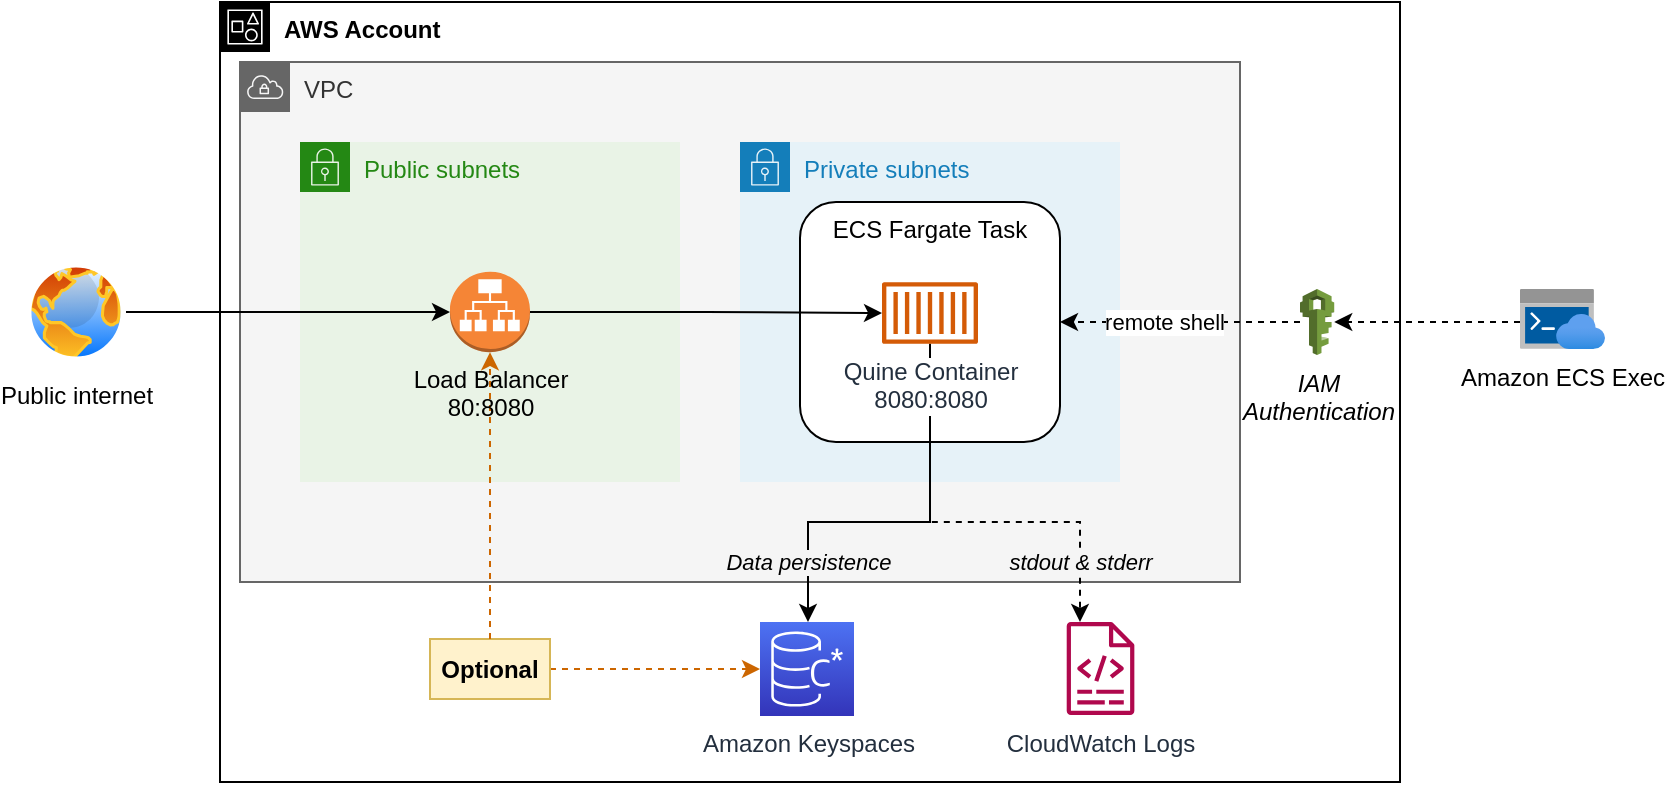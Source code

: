<mxfile version="21.1.2" type="device">
  <diagram name="Page-1" id="Wnn-GPTbWcC1DmBYem_U">
    <mxGraphModel dx="1854" dy="613" grid="1" gridSize="10" guides="1" tooltips="1" connect="1" arrows="1" fold="1" page="1" pageScale="1" pageWidth="850" pageHeight="1100" math="0" shadow="0">
      <root>
        <mxCell id="0" />
        <mxCell id="M03fJbB24BSDBl7dyyik-36" value="Background" style="" parent="0" />
        <mxCell id="M03fJbB24BSDBl7dyyik-21" value="AWS Account" style="points=[[0,0],[0.25,0],[0.5,0],[0.75,0],[1,0],[1,0.25],[1,0.5],[1,0.75],[1,1],[0.75,1],[0.5,1],[0.25,1],[0,1],[0,0.75],[0,0.5],[0,0.25]];outlineConnect=0;html=1;whiteSpace=wrap;fontSize=12;fontStyle=1;container=1;pointerEvents=0;collapsible=0;recursiveResize=0;shape=mxgraph.aws4.group;grIcon=mxgraph.aws4.group_account;verticalAlign=top;align=left;spacingLeft=30;dashed=0;" vertex="1" parent="M03fJbB24BSDBl7dyyik-36">
          <mxGeometry x="100" y="160" width="590" height="390" as="geometry" />
        </mxCell>
        <mxCell id="M03fJbB24BSDBl7dyyik-9" value="Amazon Keyspaces" style="sketch=0;points=[[0,0,0],[0.25,0,0],[0.5,0,0],[0.75,0,0],[1,0,0],[0,1,0],[0.25,1,0],[0.5,1,0],[0.75,1,0],[1,1,0],[0,0.25,0],[0,0.5,0],[0,0.75,0],[1,0.25,0],[1,0.5,0],[1,0.75,0]];outlineConnect=0;fontColor=#232F3E;gradientColor=#4D72F3;gradientDirection=north;fillColor=#3334B9;strokeColor=#ffffff;dashed=0;verticalLabelPosition=bottom;verticalAlign=top;align=center;html=1;fontSize=12;fontStyle=0;aspect=fixed;shape=mxgraph.aws4.resourceIcon;resIcon=mxgraph.aws4.keyspaces;" vertex="1" parent="M03fJbB24BSDBl7dyyik-21">
          <mxGeometry x="270" y="310" width="47" height="47" as="geometry" />
        </mxCell>
        <mxCell id="M03fJbB24BSDBl7dyyik-7" value="CloudWatch Logs" style="sketch=0;outlineConnect=0;fontColor=#232F3E;gradientColor=none;fillColor=#B0084D;strokeColor=none;dashed=0;verticalLabelPosition=bottom;verticalAlign=top;align=center;html=1;fontSize=12;fontStyle=0;aspect=fixed;pointerEvents=1;shape=mxgraph.aws4.logs;" vertex="1" parent="M03fJbB24BSDBl7dyyik-21">
          <mxGeometry x="409" y="310" width="62.53" height="46.5" as="geometry" />
        </mxCell>
        <mxCell id="M03fJbB24BSDBl7dyyik-31" value="IAM&lt;br&gt;Authentication" style="outlineConnect=0;dashed=0;verticalLabelPosition=bottom;verticalAlign=top;align=center;html=1;shape=mxgraph.aws3.iam;fillColor=#759C3E;gradientColor=none;fontStyle=2;labelPosition=center;" vertex="1" parent="M03fJbB24BSDBl7dyyik-21">
          <mxGeometry x="540.0" y="143.5" width="17.11" height="33" as="geometry" />
        </mxCell>
        <mxCell id="M03fJbB24BSDBl7dyyik-54" style="edgeStyle=orthogonalEdgeStyle;rounded=0;orthogonalLoop=1;jettySize=auto;html=1;dashed=1;strokeColor=#CC6600;" edge="1" parent="M03fJbB24BSDBl7dyyik-21" source="M03fJbB24BSDBl7dyyik-53" target="M03fJbB24BSDBl7dyyik-9">
          <mxGeometry relative="1" as="geometry" />
        </mxCell>
        <mxCell id="M03fJbB24BSDBl7dyyik-53" value="&lt;b&gt;Optional&lt;/b&gt;" style="text;html=1;strokeColor=#d6b656;fillColor=#fff2cc;align=center;verticalAlign=middle;whiteSpace=wrap;rounded=0;" vertex="1" parent="M03fJbB24BSDBl7dyyik-21">
          <mxGeometry x="105" y="318.5" width="60" height="30" as="geometry" />
        </mxCell>
        <mxCell id="M03fJbB24BSDBl7dyyik-19" value="VPC" style="points=[[0,0],[0.25,0],[0.5,0],[0.75,0],[1,0],[1,0.25],[1,0.5],[1,0.75],[1,1],[0.75,1],[0.5,1],[0.25,1],[0,1],[0,0.75],[0,0.5],[0,0.25]];outlineConnect=0;html=1;whiteSpace=wrap;fontSize=12;fontStyle=0;container=1;pointerEvents=0;collapsible=0;recursiveResize=0;shape=mxgraph.aws4.group;grIcon=mxgraph.aws4.group_vpc;verticalAlign=top;align=left;spacingLeft=30;dashed=0;fillColor=#f5f5f5;strokeColor=#666666;fontColor=#333333;" vertex="1" parent="M03fJbB24BSDBl7dyyik-36">
          <mxGeometry x="110" y="190" width="500" height="260" as="geometry" />
        </mxCell>
        <mxCell id="M03fJbB24BSDBl7dyyik-17" value="Public subnets" style="points=[[0,0],[0.25,0],[0.5,0],[0.75,0],[1,0],[1,0.25],[1,0.5],[1,0.75],[1,1],[0.75,1],[0.5,1],[0.25,1],[0,1],[0,0.75],[0,0.5],[0,0.25]];outlineConnect=0;gradientColor=none;html=1;whiteSpace=wrap;fontSize=12;fontStyle=0;container=1;pointerEvents=0;collapsible=0;recursiveResize=0;shape=mxgraph.aws4.group;grIcon=mxgraph.aws4.group_security_group;grStroke=0;strokeColor=#248814;fillColor=#E9F3E6;verticalAlign=top;align=left;spacingLeft=30;fontColor=#248814;dashed=0;strokeWidth=2;perimeterSpacing=1;" vertex="1" parent="M03fJbB24BSDBl7dyyik-36">
          <mxGeometry x="140" y="230" width="190" height="170" as="geometry" />
        </mxCell>
        <mxCell id="M03fJbB24BSDBl7dyyik-16" value="Private subnets" style="points=[[0,0],[0.25,0],[0.5,0],[0.75,0],[1,0],[1,0.25],[1,0.5],[1,0.75],[1,1],[0.75,1],[0.5,1],[0.25,1],[0,1],[0,0.75],[0,0.5],[0,0.25]];outlineConnect=0;gradientColor=none;html=1;whiteSpace=wrap;fontSize=12;fontStyle=0;container=1;pointerEvents=0;collapsible=0;recursiveResize=0;shape=mxgraph.aws4.group;grIcon=mxgraph.aws4.group_security_group;grStroke=0;strokeColor=#147EBA;fillColor=#E6F2F8;verticalAlign=top;align=left;spacingLeft=30;fontColor=#147EBA;dashed=0;strokeWidth=1;perimeterSpacing=9;labelBorderColor=none;labelBackgroundColor=none;" vertex="1" parent="M03fJbB24BSDBl7dyyik-36">
          <mxGeometry x="360" y="230" width="190" height="170" as="geometry" />
        </mxCell>
        <mxCell id="M03fJbB24BSDBl7dyyik-57" style="edgeStyle=orthogonalEdgeStyle;rounded=0;orthogonalLoop=1;jettySize=auto;html=1;dashed=1;strokeColor=#CC6600;entryX=0.5;entryY=1;entryDx=0;entryDy=0;entryPerimeter=0;exitX=0.5;exitY=0;exitDx=0;exitDy=0;" edge="1" parent="M03fJbB24BSDBl7dyyik-36" source="M03fJbB24BSDBl7dyyik-53" target="M03fJbB24BSDBl7dyyik-6">
          <mxGeometry relative="1" as="geometry">
            <mxPoint x="270" y="504" as="sourcePoint" />
            <mxPoint x="380" y="504" as="targetPoint" />
          </mxGeometry>
        </mxCell>
        <mxCell id="1" value="Foreground" style="" parent="0" />
        <mxCell id="M03fJbB24BSDBl7dyyik-12" value="ECS Fargate Task" style="rounded=1;whiteSpace=wrap;html=1;labelPosition=center;verticalLabelPosition=middle;align=center;verticalAlign=top;fontStyle=0;labelBackgroundColor=none;" vertex="1" parent="1">
          <mxGeometry x="390" y="260" width="130" height="120" as="geometry" />
        </mxCell>
        <mxCell id="M03fJbB24BSDBl7dyyik-8" value="stdout &amp;amp; stderr" style="edgeStyle=orthogonalEdgeStyle;rounded=0;orthogonalLoop=1;jettySize=auto;html=1;fontStyle=2;dashed=1;labelBackgroundColor=#f5f5f5;" edge="1" parent="1" source="M03fJbB24BSDBl7dyyik-4" target="M03fJbB24BSDBl7dyyik-7">
          <mxGeometry x="0.719" relative="1" as="geometry">
            <mxPoint x="480" y="330" as="sourcePoint" />
            <Array as="points">
              <mxPoint x="455" y="420" />
              <mxPoint x="530" y="420" />
            </Array>
            <mxPoint as="offset" />
          </mxGeometry>
        </mxCell>
        <mxCell id="M03fJbB24BSDBl7dyyik-10" value="Data persistence" style="edgeStyle=orthogonalEdgeStyle;rounded=0;orthogonalLoop=1;jettySize=auto;html=1;fontStyle=2;labelBackgroundColor=#f5f5f5;" edge="1" parent="1" source="M03fJbB24BSDBl7dyyik-4" target="M03fJbB24BSDBl7dyyik-9">
          <mxGeometry x="0.7" relative="1" as="geometry">
            <Array as="points">
              <mxPoint x="455" y="420" />
              <mxPoint x="394" y="420" />
            </Array>
            <mxPoint as="offset" />
          </mxGeometry>
        </mxCell>
        <mxCell id="M03fJbB24BSDBl7dyyik-4" value="Quine Container&lt;br&gt;8080:8080" style="sketch=0;outlineConnect=0;fontColor=#232F3E;gradientColor=none;fillColor=#D45B07;strokeColor=none;dashed=0;verticalLabelPosition=bottom;verticalAlign=top;align=center;html=1;fontSize=12;fontStyle=0;aspect=fixed;pointerEvents=1;shape=mxgraph.aws4.container_1;labelBackgroundColor=default;" vertex="1" parent="1">
          <mxGeometry x="431" y="300" width="48" height="31" as="geometry" />
        </mxCell>
        <mxCell id="M03fJbB24BSDBl7dyyik-14" style="edgeStyle=orthogonalEdgeStyle;rounded=0;orthogonalLoop=1;jettySize=auto;html=1;exitX=1;exitY=0.5;exitDx=0;exitDy=0;exitPerimeter=0;" edge="1" parent="1" source="M03fJbB24BSDBl7dyyik-6" target="M03fJbB24BSDBl7dyyik-4">
          <mxGeometry relative="1" as="geometry">
            <mxPoint x="278" y="316" as="sourcePoint" />
          </mxGeometry>
        </mxCell>
        <mxCell id="M03fJbB24BSDBl7dyyik-25" style="edgeStyle=orthogonalEdgeStyle;rounded=0;orthogonalLoop=1;jettySize=auto;html=1;" edge="1" parent="1" source="M03fJbB24BSDBl7dyyik-24" target="M03fJbB24BSDBl7dyyik-6">
          <mxGeometry relative="1" as="geometry" />
        </mxCell>
        <mxCell id="M03fJbB24BSDBl7dyyik-24" value="Public internet" style="image;aspect=fixed;perimeter=ellipsePerimeter;html=1;align=center;shadow=0;dashed=0;spacingTop=3;image=img/lib/active_directory/internet_globe.svg;fontStyle=0" vertex="1" parent="1">
          <mxGeometry x="3" y="290" width="50" height="50" as="geometry" />
        </mxCell>
        <mxCell id="M03fJbB24BSDBl7dyyik-29" value="&lt;span&gt;Amazon ECS Exec&lt;/span&gt;" style="image;aspect=fixed;html=1;points=[];align=center;fontSize=12;image=img/lib/azure2/preview/Azure_Cloud_Shell.svg;fontStyle=0" vertex="1" parent="1">
          <mxGeometry x="750" y="303.5" width="42.5" height="30" as="geometry" />
        </mxCell>
        <mxCell id="M03fJbB24BSDBl7dyyik-6" value="Load Balancer&lt;br&gt;80:8080" style="outlineConnect=0;dashed=0;verticalLabelPosition=bottom;verticalAlign=top;align=center;html=1;shape=mxgraph.aws3.application_load_balancer;fillColor=#F58536;gradientColor=none;" vertex="1" parent="1">
          <mxGeometry x="215" y="294.87" width="40" height="40.25" as="geometry" />
        </mxCell>
        <mxCell id="M03fJbB24BSDBl7dyyik-47" value="" style="edgeStyle=orthogonalEdgeStyle;rounded=0;orthogonalLoop=1;jettySize=auto;html=1;dashed=1;entryX=1;entryY=0.5;entryDx=0;entryDy=0;" edge="1" parent="1" source="M03fJbB24BSDBl7dyyik-29" target="M03fJbB24BSDBl7dyyik-31">
          <mxGeometry x="-0.498" relative="1" as="geometry">
            <mxPoint x="720" y="320" as="sourcePoint" />
            <mxPoint x="520" y="320" as="targetPoint" />
            <Array as="points">
              <mxPoint x="660" y="320" />
              <mxPoint x="660" y="320" />
            </Array>
            <mxPoint as="offset" />
          </mxGeometry>
        </mxCell>
        <mxCell id="M03fJbB24BSDBl7dyyik-30" value="" style="edgeStyle=orthogonalEdgeStyle;rounded=0;orthogonalLoop=1;jettySize=auto;html=1;dashed=1;entryX=1;entryY=0.5;entryDx=0;entryDy=0;" edge="1" parent="1" source="M03fJbB24BSDBl7dyyik-31" target="M03fJbB24BSDBl7dyyik-12">
          <mxGeometry x="-0.465" y="-50" relative="1" as="geometry">
            <mxPoint x="430" y="300" as="targetPoint" />
            <Array as="points">
              <mxPoint x="610" y="320" />
            </Array>
            <mxPoint x="50" y="50" as="offset" />
          </mxGeometry>
        </mxCell>
        <mxCell id="M03fJbB24BSDBl7dyyik-52" value="remote shell" style="edgeLabel;html=1;align=center;verticalAlign=middle;resizable=0;points=[];" vertex="1" connectable="0" parent="M03fJbB24BSDBl7dyyik-30">
          <mxGeometry x="-0.014" relative="1" as="geometry">
            <mxPoint x="-9" as="offset" />
          </mxGeometry>
        </mxCell>
      </root>
    </mxGraphModel>
  </diagram>
</mxfile>
